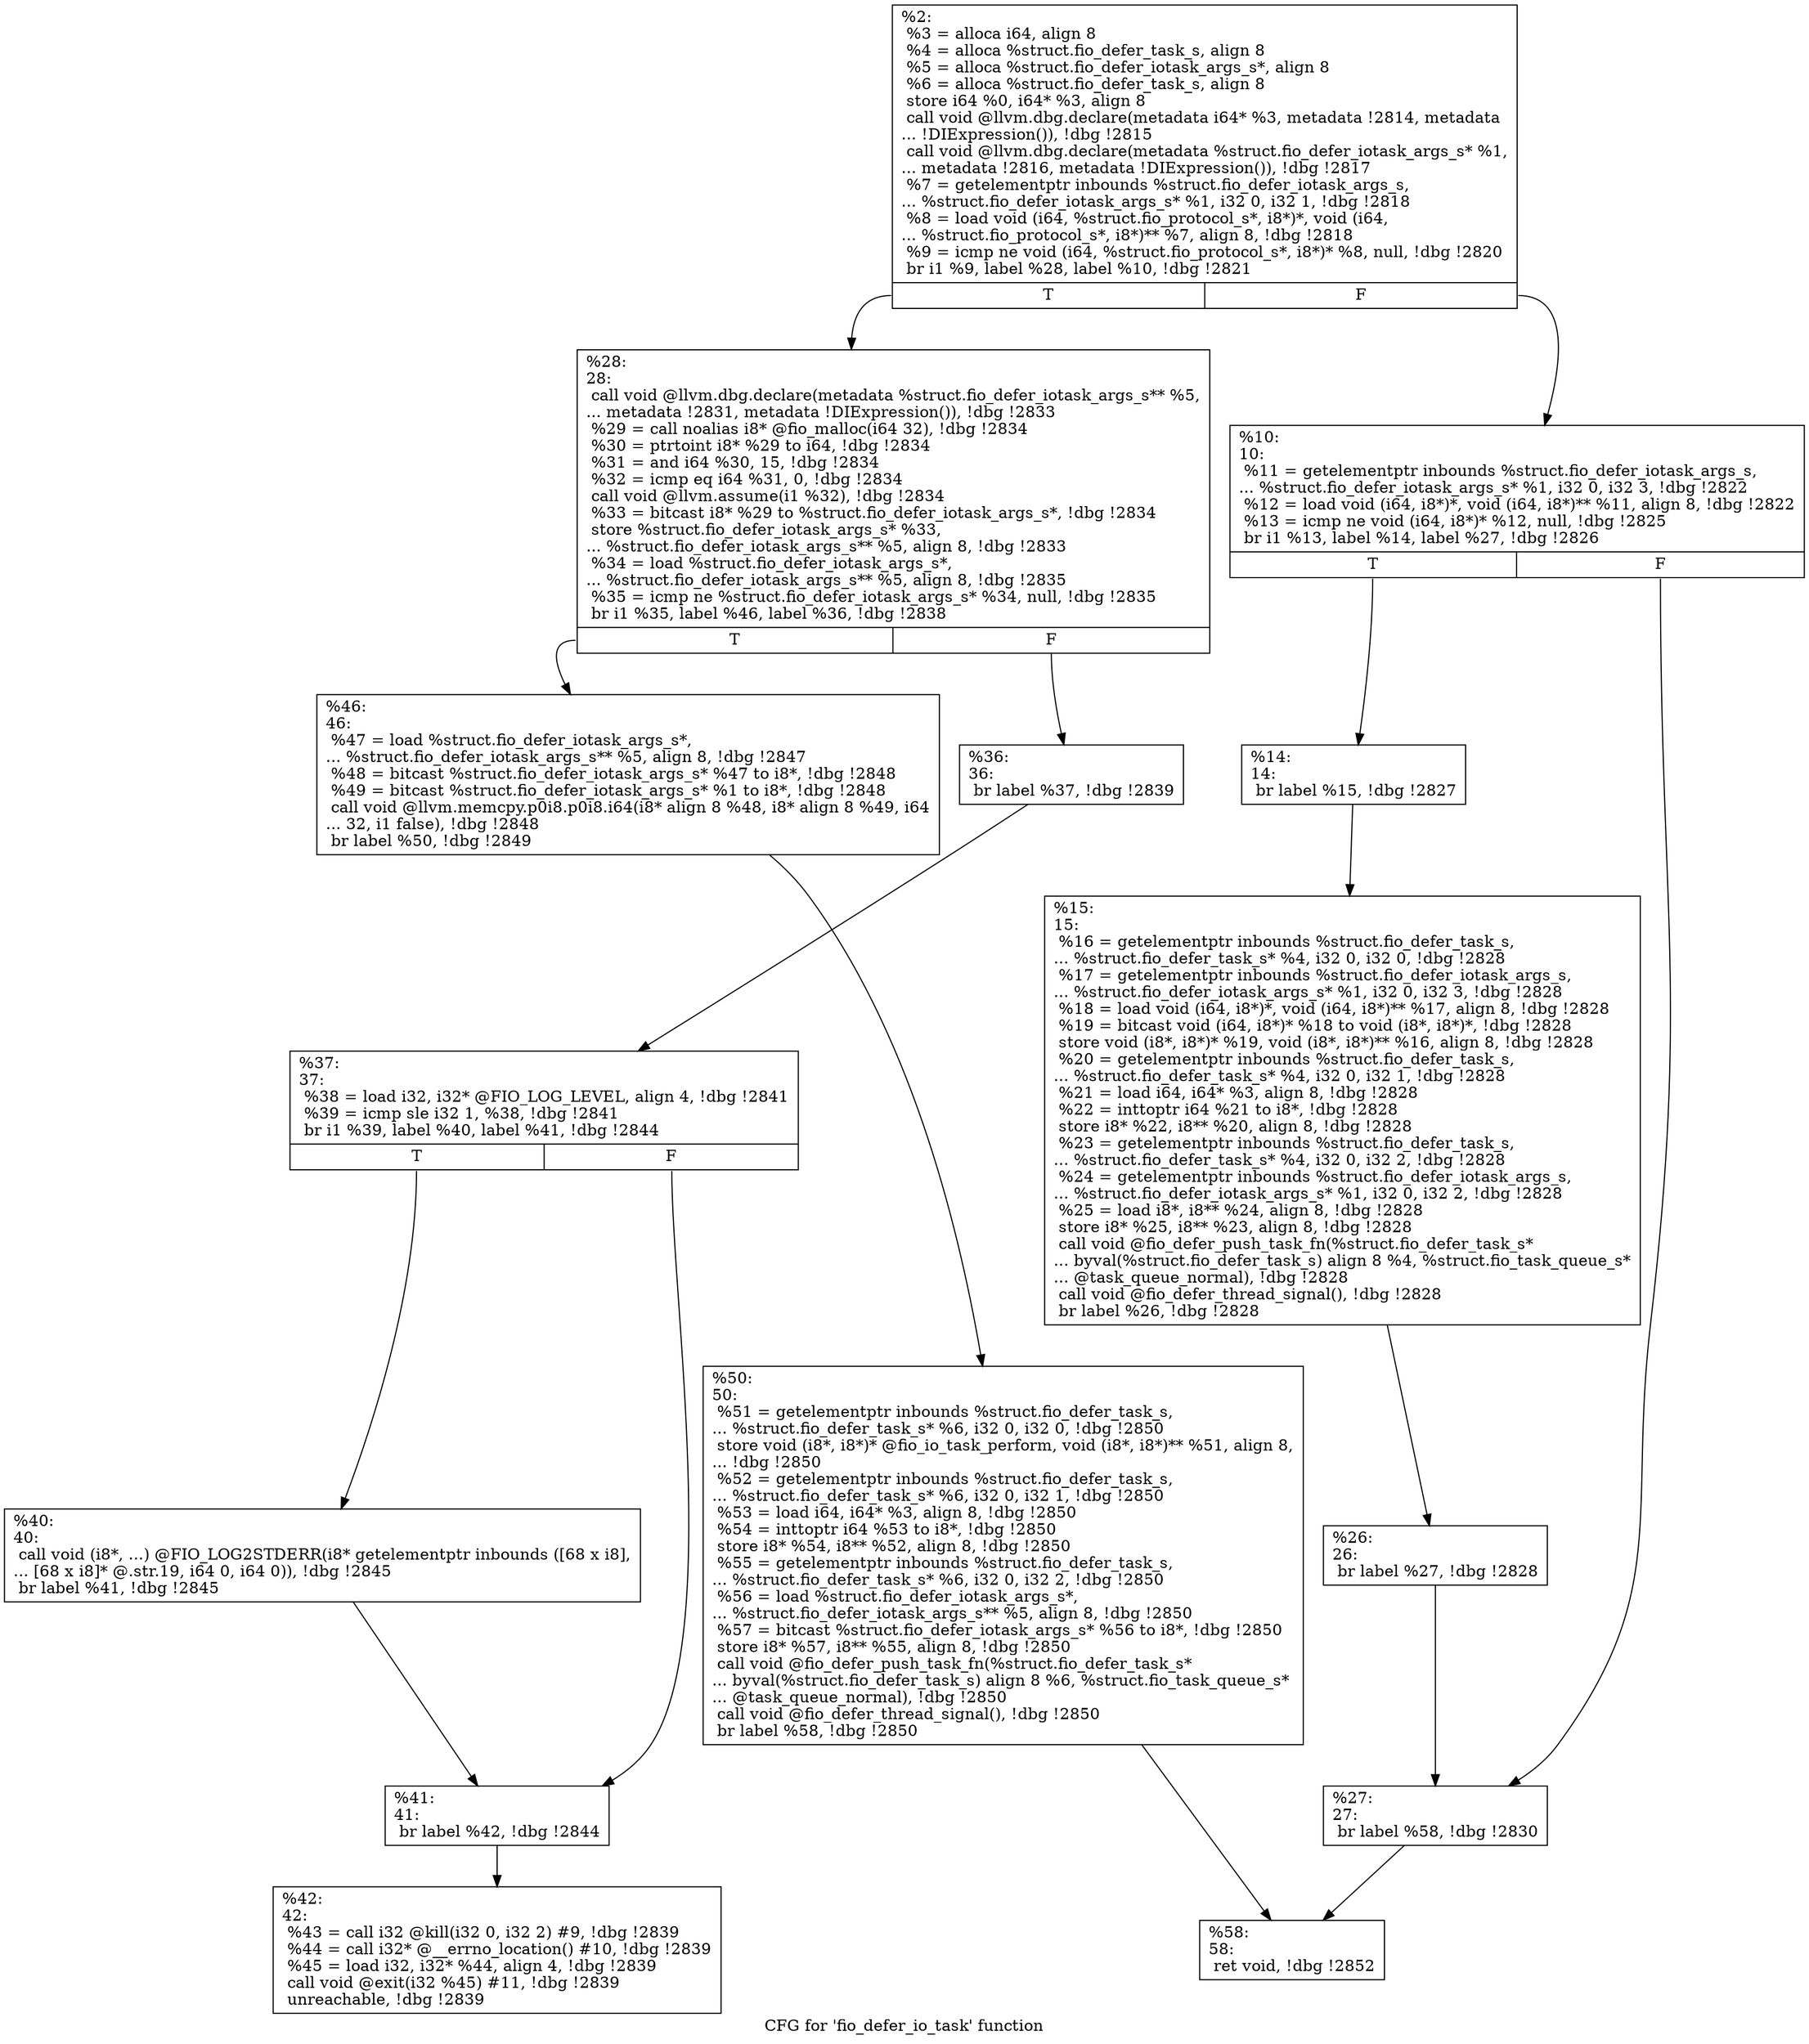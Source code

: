 digraph "CFG for 'fio_defer_io_task' function" {
	label="CFG for 'fio_defer_io_task' function";

	Node0x55685156be20 [shape=record,label="{%2:\l  %3 = alloca i64, align 8\l  %4 = alloca %struct.fio_defer_task_s, align 8\l  %5 = alloca %struct.fio_defer_iotask_args_s*, align 8\l  %6 = alloca %struct.fio_defer_task_s, align 8\l  store i64 %0, i64* %3, align 8\l  call void @llvm.dbg.declare(metadata i64* %3, metadata !2814, metadata\l... !DIExpression()), !dbg !2815\l  call void @llvm.dbg.declare(metadata %struct.fio_defer_iotask_args_s* %1,\l... metadata !2816, metadata !DIExpression()), !dbg !2817\l  %7 = getelementptr inbounds %struct.fio_defer_iotask_args_s,\l... %struct.fio_defer_iotask_args_s* %1, i32 0, i32 1, !dbg !2818\l  %8 = load void (i64, %struct.fio_protocol_s*, i8*)*, void (i64,\l... %struct.fio_protocol_s*, i8*)** %7, align 8, !dbg !2818\l  %9 = icmp ne void (i64, %struct.fio_protocol_s*, i8*)* %8, null, !dbg !2820\l  br i1 %9, label %28, label %10, !dbg !2821\l|{<s0>T|<s1>F}}"];
	Node0x55685156be20:s0 -> Node0x5568517408e0;
	Node0x55685156be20:s1 -> Node0x556851740750;
	Node0x556851740750 [shape=record,label="{%10:\l10:                                               \l  %11 = getelementptr inbounds %struct.fio_defer_iotask_args_s,\l... %struct.fio_defer_iotask_args_s* %1, i32 0, i32 3, !dbg !2822\l  %12 = load void (i64, i8*)*, void (i64, i8*)** %11, align 8, !dbg !2822\l  %13 = icmp ne void (i64, i8*)* %12, null, !dbg !2825\l  br i1 %13, label %14, label %27, !dbg !2826\l|{<s0>T|<s1>F}}"];
	Node0x556851740750:s0 -> Node0x5568517407a0;
	Node0x556851740750:s1 -> Node0x556851740890;
	Node0x5568517407a0 [shape=record,label="{%14:\l14:                                               \l  br label %15, !dbg !2827\l}"];
	Node0x5568517407a0 -> Node0x5568517407f0;
	Node0x5568517407f0 [shape=record,label="{%15:\l15:                                               \l  %16 = getelementptr inbounds %struct.fio_defer_task_s,\l... %struct.fio_defer_task_s* %4, i32 0, i32 0, !dbg !2828\l  %17 = getelementptr inbounds %struct.fio_defer_iotask_args_s,\l... %struct.fio_defer_iotask_args_s* %1, i32 0, i32 3, !dbg !2828\l  %18 = load void (i64, i8*)*, void (i64, i8*)** %17, align 8, !dbg !2828\l  %19 = bitcast void (i64, i8*)* %18 to void (i8*, i8*)*, !dbg !2828\l  store void (i8*, i8*)* %19, void (i8*, i8*)** %16, align 8, !dbg !2828\l  %20 = getelementptr inbounds %struct.fio_defer_task_s,\l... %struct.fio_defer_task_s* %4, i32 0, i32 1, !dbg !2828\l  %21 = load i64, i64* %3, align 8, !dbg !2828\l  %22 = inttoptr i64 %21 to i8*, !dbg !2828\l  store i8* %22, i8** %20, align 8, !dbg !2828\l  %23 = getelementptr inbounds %struct.fio_defer_task_s,\l... %struct.fio_defer_task_s* %4, i32 0, i32 2, !dbg !2828\l  %24 = getelementptr inbounds %struct.fio_defer_iotask_args_s,\l... %struct.fio_defer_iotask_args_s* %1, i32 0, i32 2, !dbg !2828\l  %25 = load i8*, i8** %24, align 8, !dbg !2828\l  store i8* %25, i8** %23, align 8, !dbg !2828\l  call void @fio_defer_push_task_fn(%struct.fio_defer_task_s*\l... byval(%struct.fio_defer_task_s) align 8 %4, %struct.fio_task_queue_s*\l... @task_queue_normal), !dbg !2828\l  call void @fio_defer_thread_signal(), !dbg !2828\l  br label %26, !dbg !2828\l}"];
	Node0x5568517407f0 -> Node0x556851740840;
	Node0x556851740840 [shape=record,label="{%26:\l26:                                               \l  br label %27, !dbg !2828\l}"];
	Node0x556851740840 -> Node0x556851740890;
	Node0x556851740890 [shape=record,label="{%27:\l27:                                               \l  br label %58, !dbg !2830\l}"];
	Node0x556851740890 -> Node0x556851740b60;
	Node0x5568517408e0 [shape=record,label="{%28:\l28:                                               \l  call void @llvm.dbg.declare(metadata %struct.fio_defer_iotask_args_s** %5,\l... metadata !2831, metadata !DIExpression()), !dbg !2833\l  %29 = call noalias i8* @fio_malloc(i64 32), !dbg !2834\l  %30 = ptrtoint i8* %29 to i64, !dbg !2834\l  %31 = and i64 %30, 15, !dbg !2834\l  %32 = icmp eq i64 %31, 0, !dbg !2834\l  call void @llvm.assume(i1 %32), !dbg !2834\l  %33 = bitcast i8* %29 to %struct.fio_defer_iotask_args_s*, !dbg !2834\l  store %struct.fio_defer_iotask_args_s* %33,\l... %struct.fio_defer_iotask_args_s** %5, align 8, !dbg !2833\l  %34 = load %struct.fio_defer_iotask_args_s*,\l... %struct.fio_defer_iotask_args_s** %5, align 8, !dbg !2835\l  %35 = icmp ne %struct.fio_defer_iotask_args_s* %34, null, !dbg !2835\l  br i1 %35, label %46, label %36, !dbg !2838\l|{<s0>T|<s1>F}}"];
	Node0x5568517408e0:s0 -> Node0x556851740ac0;
	Node0x5568517408e0:s1 -> Node0x556851740930;
	Node0x556851740930 [shape=record,label="{%36:\l36:                                               \l  br label %37, !dbg !2839\l}"];
	Node0x556851740930 -> Node0x556851740980;
	Node0x556851740980 [shape=record,label="{%37:\l37:                                               \l  %38 = load i32, i32* @FIO_LOG_LEVEL, align 4, !dbg !2841\l  %39 = icmp sle i32 1, %38, !dbg !2841\l  br i1 %39, label %40, label %41, !dbg !2844\l|{<s0>T|<s1>F}}"];
	Node0x556851740980:s0 -> Node0x5568517409d0;
	Node0x556851740980:s1 -> Node0x556851740a20;
	Node0x5568517409d0 [shape=record,label="{%40:\l40:                                               \l  call void (i8*, ...) @FIO_LOG2STDERR(i8* getelementptr inbounds ([68 x i8],\l... [68 x i8]* @.str.19, i64 0, i64 0)), !dbg !2845\l  br label %41, !dbg !2845\l}"];
	Node0x5568517409d0 -> Node0x556851740a20;
	Node0x556851740a20 [shape=record,label="{%41:\l41:                                               \l  br label %42, !dbg !2844\l}"];
	Node0x556851740a20 -> Node0x556851740a70;
	Node0x556851740a70 [shape=record,label="{%42:\l42:                                               \l  %43 = call i32 @kill(i32 0, i32 2) #9, !dbg !2839\l  %44 = call i32* @__errno_location() #10, !dbg !2839\l  %45 = load i32, i32* %44, align 4, !dbg !2839\l  call void @exit(i32 %45) #11, !dbg !2839\l  unreachable, !dbg !2839\l}"];
	Node0x556851740ac0 [shape=record,label="{%46:\l46:                                               \l  %47 = load %struct.fio_defer_iotask_args_s*,\l... %struct.fio_defer_iotask_args_s** %5, align 8, !dbg !2847\l  %48 = bitcast %struct.fio_defer_iotask_args_s* %47 to i8*, !dbg !2848\l  %49 = bitcast %struct.fio_defer_iotask_args_s* %1 to i8*, !dbg !2848\l  call void @llvm.memcpy.p0i8.p0i8.i64(i8* align 8 %48, i8* align 8 %49, i64\l... 32, i1 false), !dbg !2848\l  br label %50, !dbg !2849\l}"];
	Node0x556851740ac0 -> Node0x556851740b10;
	Node0x556851740b10 [shape=record,label="{%50:\l50:                                               \l  %51 = getelementptr inbounds %struct.fio_defer_task_s,\l... %struct.fio_defer_task_s* %6, i32 0, i32 0, !dbg !2850\l  store void (i8*, i8*)* @fio_io_task_perform, void (i8*, i8*)** %51, align 8,\l... !dbg !2850\l  %52 = getelementptr inbounds %struct.fio_defer_task_s,\l... %struct.fio_defer_task_s* %6, i32 0, i32 1, !dbg !2850\l  %53 = load i64, i64* %3, align 8, !dbg !2850\l  %54 = inttoptr i64 %53 to i8*, !dbg !2850\l  store i8* %54, i8** %52, align 8, !dbg !2850\l  %55 = getelementptr inbounds %struct.fio_defer_task_s,\l... %struct.fio_defer_task_s* %6, i32 0, i32 2, !dbg !2850\l  %56 = load %struct.fio_defer_iotask_args_s*,\l... %struct.fio_defer_iotask_args_s** %5, align 8, !dbg !2850\l  %57 = bitcast %struct.fio_defer_iotask_args_s* %56 to i8*, !dbg !2850\l  store i8* %57, i8** %55, align 8, !dbg !2850\l  call void @fio_defer_push_task_fn(%struct.fio_defer_task_s*\l... byval(%struct.fio_defer_task_s) align 8 %6, %struct.fio_task_queue_s*\l... @task_queue_normal), !dbg !2850\l  call void @fio_defer_thread_signal(), !dbg !2850\l  br label %58, !dbg !2850\l}"];
	Node0x556851740b10 -> Node0x556851740b60;
	Node0x556851740b60 [shape=record,label="{%58:\l58:                                               \l  ret void, !dbg !2852\l}"];
}
